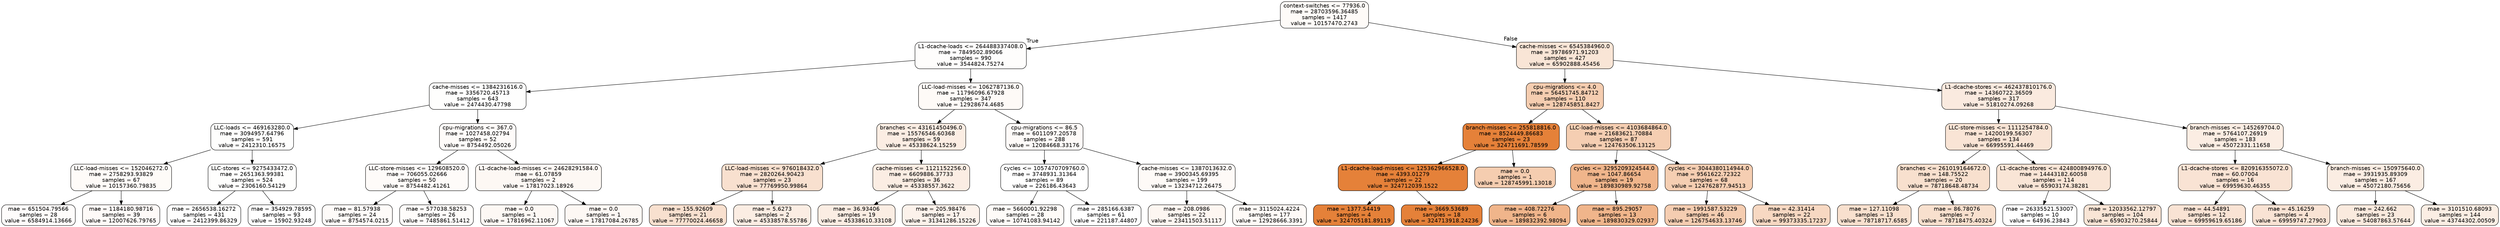digraph Tree {
node [shape=box, style="filled, rounded", color="black", fontname=helvetica] ;
edge [fontname=helvetica] ;
0 [label="context-switches <= 77936.0\nmae = 28703596.36485\nsamples = 1417\nvalue = 10157470.2743", fillcolor="#e5813908"] ;
1 [label="L1-dcache-loads <= 264488337408.0\nmae = 7849502.89066\nsamples = 990\nvalue = 3544824.75274", fillcolor="#e5813903"] ;
0 -> 1 [labeldistance=2.5, labelangle=45, headlabel="True"] ;
2 [label="cache-misses <= 1384231616.0\nmae = 3356720.45713\nsamples = 643\nvalue = 2474430.47798", fillcolor="#e5813902"] ;
1 -> 2 ;
3 [label="LLC-loads <= 469163280.0\nmae = 3094957.64796\nsamples = 591\nvalue = 2412310.16575", fillcolor="#e5813902"] ;
2 -> 3 ;
4 [label="LLC-load-misses <= 152046272.0\nmae = 2758293.93829\nsamples = 67\nvalue = 10157360.79835", fillcolor="#e5813908"] ;
3 -> 4 ;
5 [label="mae = 651504.79566\nsamples = 28\nvalue = 6584914.13666", fillcolor="#e5813905"] ;
4 -> 5 ;
6 [label="mae = 1184180.98716\nsamples = 39\nvalue = 12007626.79765", fillcolor="#e5813909"] ;
4 -> 6 ;
7 [label="LLC-stores <= 9275433472.0\nmae = 2651363.99381\nsamples = 524\nvalue = 2306160.54129", fillcolor="#e5813902"] ;
3 -> 7 ;
8 [label="mae = 2656538.16272\nsamples = 431\nvalue = 2412399.86329", fillcolor="#e5813902"] ;
7 -> 8 ;
9 [label="mae = 354929.78595\nsamples = 93\nvalue = 15902.93248", fillcolor="#e5813900"] ;
7 -> 9 ;
10 [label="cpu-migrations <= 367.0\nmae = 1027458.02794\nsamples = 52\nvalue = 8754492.05026", fillcolor="#e5813907"] ;
2 -> 10 ;
11 [label="LLC-store-misses <= 129608520.0\nmae = 706055.02666\nsamples = 50\nvalue = 8754482.41261", fillcolor="#e5813907"] ;
10 -> 11 ;
12 [label="mae = 81.57938\nsamples = 24\nvalue = 8754574.0215", fillcolor="#e5813907"] ;
11 -> 12 ;
13 [label="mae = 577038.58253\nsamples = 26\nvalue = 7485861.51412", fillcolor="#e5813906"] ;
11 -> 13 ;
14 [label="L1-dcache-load-misses <= 24628291584.0\nmae = 61.07859\nsamples = 2\nvalue = 17817023.18926", fillcolor="#e581390e"] ;
10 -> 14 ;
15 [label="mae = 0.0\nsamples = 1\nvalue = 17816962.11067", fillcolor="#e581390e"] ;
14 -> 15 ;
16 [label="mae = 0.0\nsamples = 1\nvalue = 17817084.26785", fillcolor="#e581390e"] ;
14 -> 16 ;
17 [label="LLC-load-misses <= 1062787136.0\nmae = 11796096.67928\nsamples = 347\nvalue = 12928674.4685", fillcolor="#e581390a"] ;
1 -> 17 ;
18 [label="branches <= 43161450496.0\nmae = 15576546.60368\nsamples = 59\nvalue = 45338624.15259", fillcolor="#e5813924"] ;
17 -> 18 ;
19 [label="LLC-load-misses <= 976018432.0\nmae = 2820264.90423\nsamples = 23\nvalue = 77769950.99864", fillcolor="#e581393d"] ;
18 -> 19 ;
20 [label="mae = 155.92609\nsamples = 21\nvalue = 77770024.46658", fillcolor="#e581393d"] ;
19 -> 20 ;
21 [label="mae = 5.6273\nsamples = 2\nvalue = 45338578.55786", fillcolor="#e5813924"] ;
19 -> 21 ;
22 [label="cache-misses <= 1121152256.0\nmae = 6609886.37733\nsamples = 36\nvalue = 45338557.3622", fillcolor="#e5813924"] ;
18 -> 22 ;
23 [label="mae = 36.93406\nsamples = 19\nvalue = 45338610.33108", fillcolor="#e5813924"] ;
22 -> 23 ;
24 [label="mae = 205.98476\nsamples = 17\nvalue = 31341286.15226", fillcolor="#e5813919"] ;
22 -> 24 ;
25 [label="cpu-migrations <= 86.5\nmae = 6011097.20578\nsamples = 288\nvalue = 12084668.33176", fillcolor="#e5813909"] ;
17 -> 25 ;
26 [label="cycles <= 1057470709760.0\nmae = 3748931.31364\nsamples = 89\nvalue = 226186.43643", fillcolor="#e5813900"] ;
25 -> 26 ;
27 [label="mae = 5660001.92298\nsamples = 28\nvalue = 10741083.94142", fillcolor="#e5813908"] ;
26 -> 27 ;
28 [label="mae = 285166.6387\nsamples = 61\nvalue = 221187.44807", fillcolor="#e5813900"] ;
26 -> 28 ;
29 [label="cache-misses <= 1387013632.0\nmae = 3900345.69395\nsamples = 199\nvalue = 13234712.26475", fillcolor="#e581390a"] ;
25 -> 29 ;
30 [label="mae = 208.0986\nsamples = 22\nvalue = 23411503.51117", fillcolor="#e5813912"] ;
29 -> 30 ;
31 [label="mae = 3115024.4224\nsamples = 177\nvalue = 12928666.3391", fillcolor="#e581390a"] ;
29 -> 31 ;
32 [label="cache-misses <= 6545384960.0\nmae = 39786971.91203\nsamples = 427\nvalue = 65902888.45456", fillcolor="#e5813934"] ;
0 -> 32 [labeldistance=2.5, labelangle=-45, headlabel="False"] ;
33 [label="cpu-migrations <= 4.0\nmae = 56451745.84712\nsamples = 110\nvalue = 128745851.8427", fillcolor="#e5813965"] ;
32 -> 33 ;
34 [label="branch-misses <= 255818816.0\nmae = 8524449.86683\nsamples = 23\nvalue = 324711691.78599", fillcolor="#e58139ff"] ;
33 -> 34 ;
35 [label="L1-dcache-load-misses <= 125362966528.0\nmae = 4393.01279\nsamples = 22\nvalue = 324712039.1522", fillcolor="#e58139ff"] ;
34 -> 35 ;
36 [label="mae = 1377.54419\nsamples = 4\nvalue = 324705181.89119", fillcolor="#e58139ff"] ;
35 -> 36 ;
37 [label="mae = 3669.53689\nsamples = 18\nvalue = 324713918.24236", fillcolor="#e58139ff"] ;
35 -> 37 ;
38 [label="mae = 0.0\nsamples = 1\nvalue = 128745991.13018", fillcolor="#e5813965"] ;
34 -> 38 ;
39 [label="LLC-load-misses <= 4103684864.0\nmae = 21683621.70884\nsamples = 87\nvalue = 124763506.13125", fillcolor="#e5813962"] ;
33 -> 39 ;
40 [label="cycles <= 3295209324544.0\nmae = 1047.86654\nsamples = 19\nvalue = 189830989.92758", fillcolor="#e5813995"] ;
39 -> 40 ;
41 [label="mae = 408.72276\nsamples = 6\nvalue = 189832392.98094", fillcolor="#e5813995"] ;
40 -> 41 ;
42 [label="mae = 895.29057\nsamples = 13\nvalue = 189830329.02937", fillcolor="#e5813995"] ;
40 -> 42 ;
43 [label="cycles <= 3044380114944.0\nmae = 9561622.72322\nsamples = 68\nvalue = 124762877.94513", fillcolor="#e5813962"] ;
39 -> 43 ;
44 [label="mae = 1991587.53229\nsamples = 46\nvalue = 126754633.13746", fillcolor="#e5813964"] ;
43 -> 44 ;
45 [label="mae = 42.31414\nsamples = 22\nvalue = 99373335.17237", fillcolor="#e581394e"] ;
43 -> 45 ;
46 [label="L1-dcache-stores <= 462437810176.0\nmae = 14360722.36509\nsamples = 317\nvalue = 51810274.09268", fillcolor="#e5813929"] ;
32 -> 46 ;
47 [label="LLC-store-misses <= 1111254784.0\nmae = 14200199.56307\nsamples = 134\nvalue = 66995591.44469", fillcolor="#e5813935"] ;
46 -> 47 ;
48 [label="branches <= 261019164672.0\nmae = 148.75522\nsamples = 20\nvalue = 78718648.48734", fillcolor="#e581393e"] ;
47 -> 48 ;
49 [label="mae = 127.11098\nsamples = 13\nvalue = 78718717.6585", fillcolor="#e581393e"] ;
48 -> 49 ;
50 [label="mae = 86.78076\nsamples = 7\nvalue = 78718475.40324", fillcolor="#e581393e"] ;
48 -> 50 ;
51 [label="L1-dcache-stores <= 424800894976.0\nmae = 14443182.60058\nsamples = 114\nvalue = 65903174.38281", fillcolor="#e5813934"] ;
47 -> 51 ;
52 [label="mae = 26335521.53007\nsamples = 10\nvalue = 64936.23843", fillcolor="#e5813900"] ;
51 -> 52 ;
53 [label="mae = 12033562.12797\nsamples = 104\nvalue = 65903270.25844", fillcolor="#e5813934"] ;
51 -> 53 ;
54 [label="branch-misses <= 145269704.0\nmae = 5764107.26919\nsamples = 183\nvalue = 45072331.11658", fillcolor="#e5813923"] ;
46 -> 54 ;
55 [label="L1-dcache-stores <= 820916355072.0\nmae = 60.07004\nsamples = 16\nvalue = 69959630.46355", fillcolor="#e5813937"] ;
54 -> 55 ;
56 [label="mae = 44.54891\nsamples = 12\nvalue = 69959619.65186", fillcolor="#e5813937"] ;
55 -> 56 ;
57 [label="mae = 45.16259\nsamples = 4\nvalue = 69959747.27903", fillcolor="#e5813937"] ;
55 -> 57 ;
58 [label="branch-misses <= 150975640.0\nmae = 3931935.89309\nsamples = 167\nvalue = 45072180.75656", fillcolor="#e5813923"] ;
54 -> 58 ;
59 [label="mae = 242.662\nsamples = 23\nvalue = 54087863.57644", fillcolor="#e581392a"] ;
58 -> 59 ;
60 [label="mae = 3101510.68093\nsamples = 144\nvalue = 43744302.00509", fillcolor="#e5813922"] ;
58 -> 60 ;
}